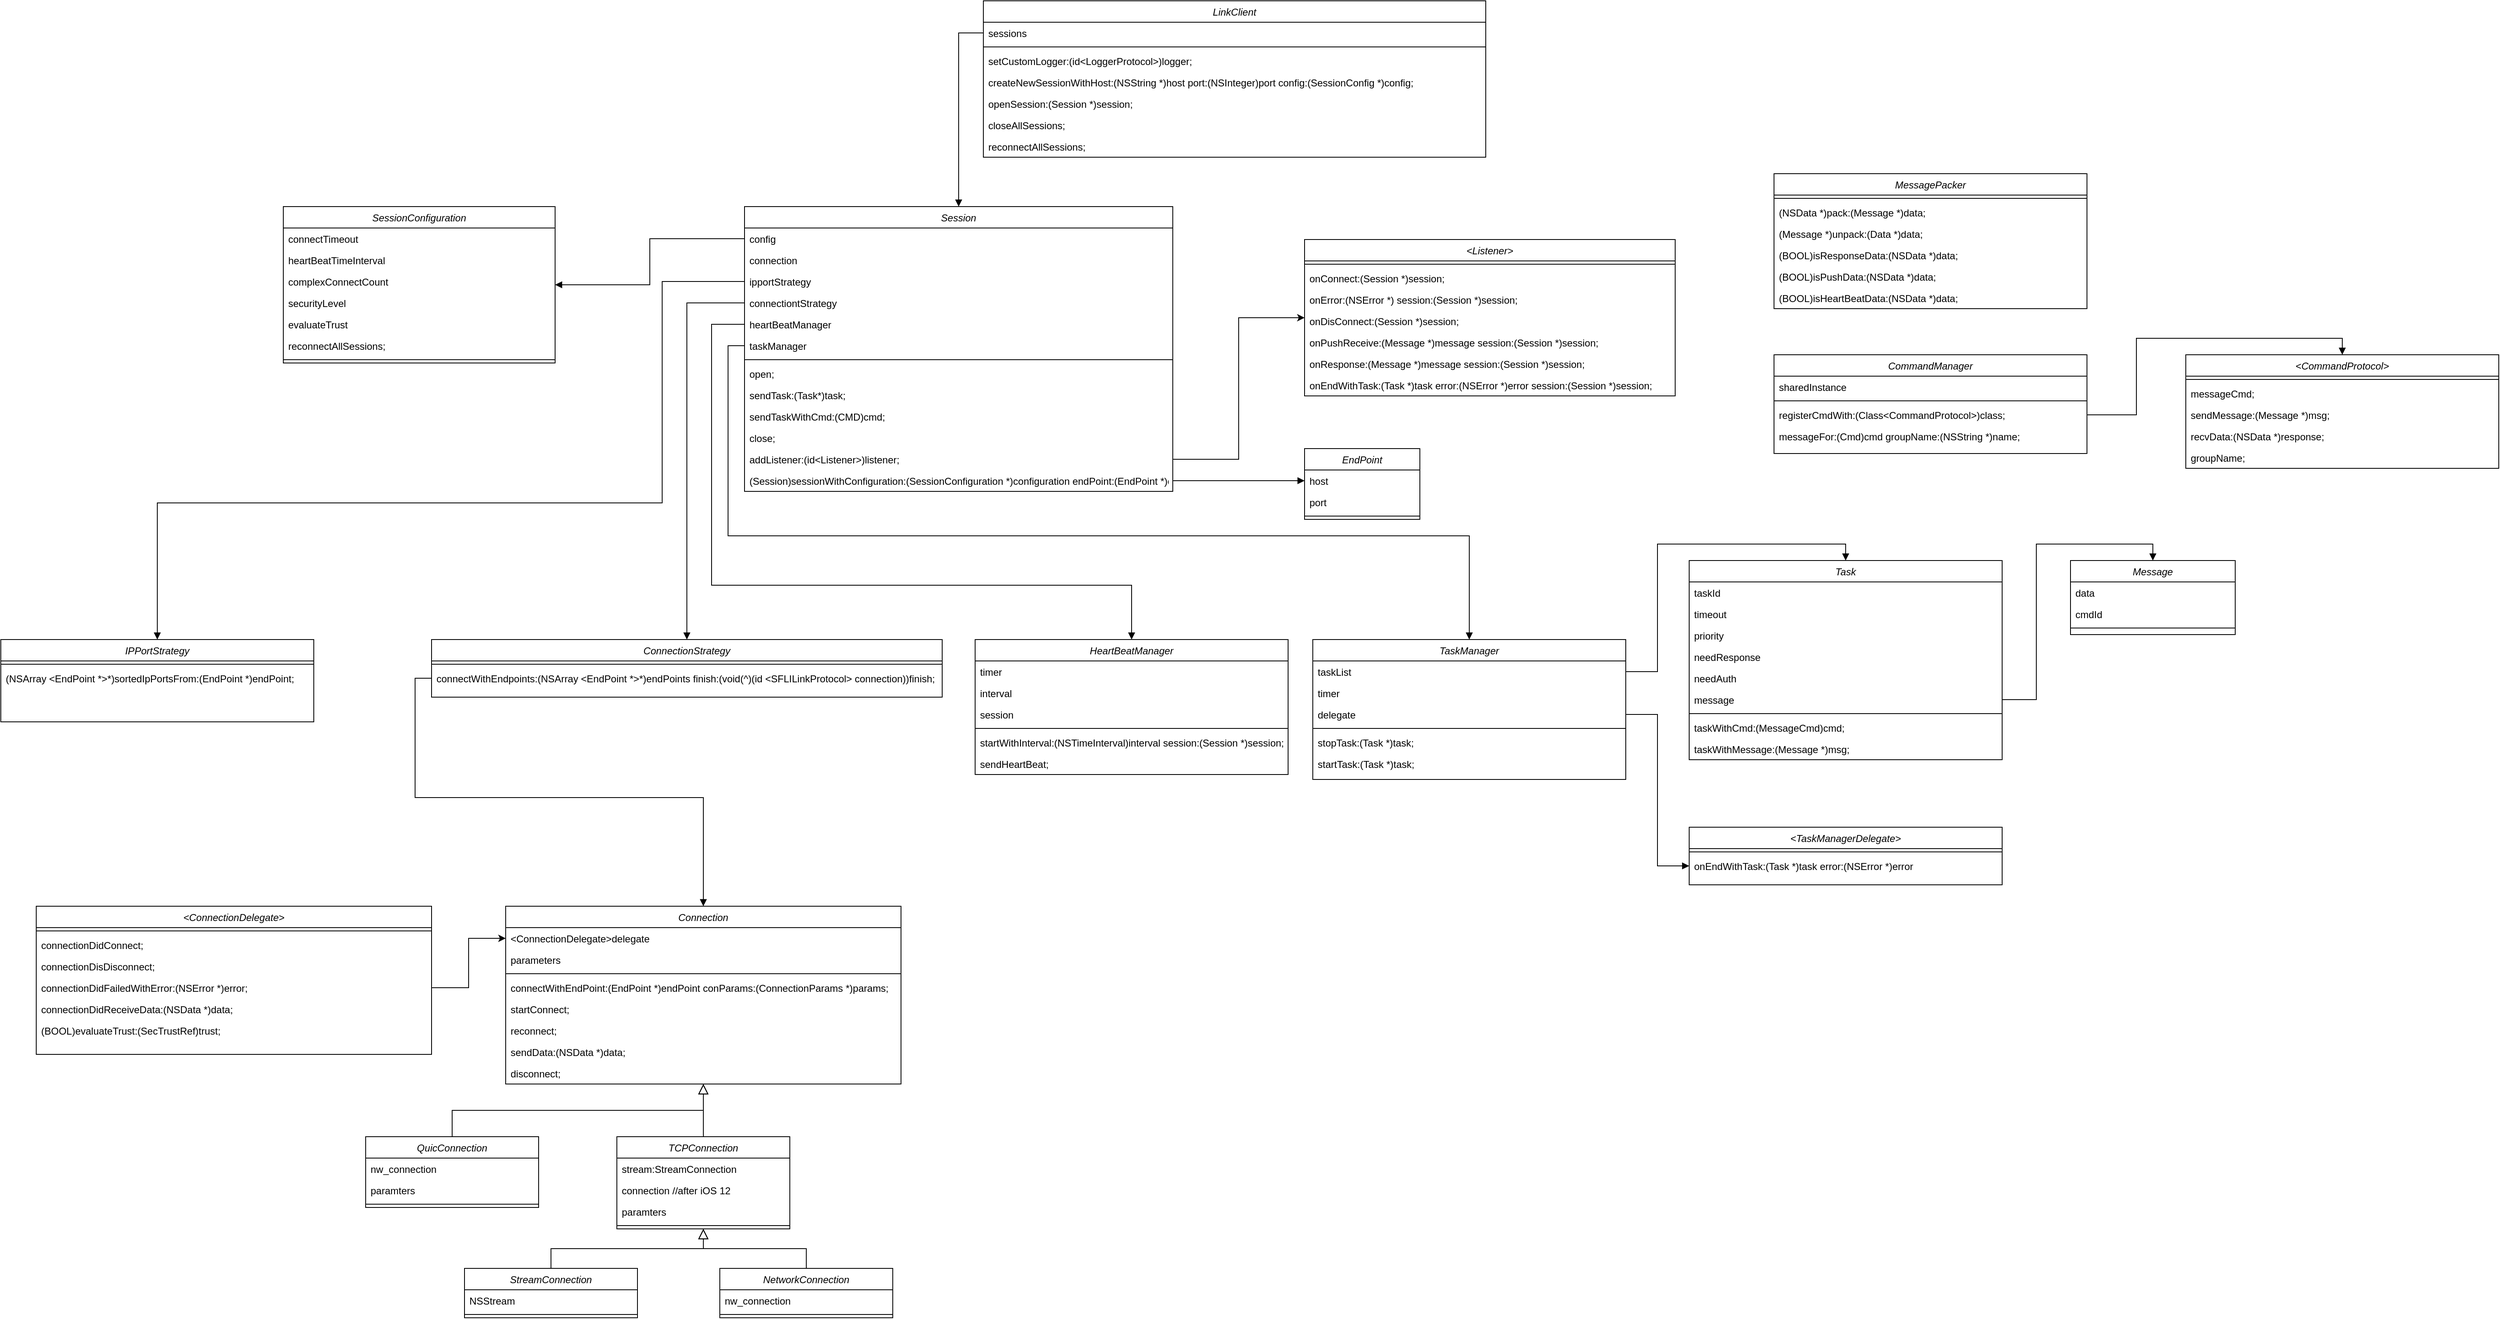 <mxfile version="17.4.6" type="github">
  <diagram id="C5RBs43oDa-KdzZeNtuy" name="Page-1">
    <mxGraphModel dx="2573" dy="936" grid="1" gridSize="10" guides="1" tooltips="1" connect="1" arrows="1" fold="1" page="1" pageScale="1" pageWidth="827" pageHeight="1169" math="0" shadow="0">
      <root>
        <mxCell id="WIyWlLk6GJQsqaUBKTNV-0" />
        <mxCell id="WIyWlLk6GJQsqaUBKTNV-1" parent="WIyWlLk6GJQsqaUBKTNV-0" />
        <mxCell id="zkfFHV4jXpPFQw0GAbJ--0" value="LinkClient" style="swimlane;fontStyle=2;align=center;verticalAlign=top;childLayout=stackLayout;horizontal=1;startSize=26;horizontalStack=0;resizeParent=1;resizeLast=0;collapsible=1;marginBottom=0;rounded=0;shadow=0;strokeWidth=1;" parent="WIyWlLk6GJQsqaUBKTNV-1" vertex="1">
          <mxGeometry x="400" y="80" width="610" height="190" as="geometry">
            <mxRectangle x="230" y="140" width="160" height="26" as="alternateBounds" />
          </mxGeometry>
        </mxCell>
        <mxCell id="zkfFHV4jXpPFQw0GAbJ--1" value="sessions" style="text;align=left;verticalAlign=top;spacingLeft=4;spacingRight=4;overflow=hidden;rotatable=0;points=[[0,0.5],[1,0.5]];portConstraint=eastwest;" parent="zkfFHV4jXpPFQw0GAbJ--0" vertex="1">
          <mxGeometry y="26" width="610" height="26" as="geometry" />
        </mxCell>
        <mxCell id="zkfFHV4jXpPFQw0GAbJ--4" value="" style="line;html=1;strokeWidth=1;align=left;verticalAlign=middle;spacingTop=-1;spacingLeft=3;spacingRight=3;rotatable=0;labelPosition=right;points=[];portConstraint=eastwest;" parent="zkfFHV4jXpPFQw0GAbJ--0" vertex="1">
          <mxGeometry y="52" width="610" height="8" as="geometry" />
        </mxCell>
        <mxCell id="zkfFHV4jXpPFQw0GAbJ--2" value="setCustomLogger:(id&lt;LoggerProtocol&gt;)logger;" style="text;align=left;verticalAlign=top;spacingLeft=4;spacingRight=4;overflow=hidden;rotatable=0;points=[[0,0.5],[1,0.5]];portConstraint=eastwest;rounded=0;shadow=0;html=0;" parent="zkfFHV4jXpPFQw0GAbJ--0" vertex="1">
          <mxGeometry y="60" width="610" height="26" as="geometry" />
        </mxCell>
        <mxCell id="zkfFHV4jXpPFQw0GAbJ--3" value="createNewSessionWithHost:(NSString *)host port:(NSInteger)port config:(SessionConfig *)config;" style="text;align=left;verticalAlign=top;spacingLeft=4;spacingRight=4;overflow=hidden;rotatable=0;points=[[0,0.5],[1,0.5]];portConstraint=eastwest;rounded=0;shadow=0;html=0;" parent="zkfFHV4jXpPFQw0GAbJ--0" vertex="1">
          <mxGeometry y="86" width="610" height="26" as="geometry" />
        </mxCell>
        <mxCell id="zkfFHV4jXpPFQw0GAbJ--5" value="openSession:(Session *)session;" style="text;align=left;verticalAlign=top;spacingLeft=4;spacingRight=4;overflow=hidden;rotatable=0;points=[[0,0.5],[1,0.5]];portConstraint=eastwest;" parent="zkfFHV4jXpPFQw0GAbJ--0" vertex="1">
          <mxGeometry y="112" width="610" height="26" as="geometry" />
        </mxCell>
        <mxCell id="T8p9k_Qt9hQ4uy_2N834-2" value="closeAllSessions;" style="text;align=left;verticalAlign=top;spacingLeft=4;spacingRight=4;overflow=hidden;rotatable=0;points=[[0,0.5],[1,0.5]];portConstraint=eastwest;" parent="zkfFHV4jXpPFQw0GAbJ--0" vertex="1">
          <mxGeometry y="138" width="610" height="26" as="geometry" />
        </mxCell>
        <mxCell id="T8p9k_Qt9hQ4uy_2N834-3" value="reconnectAllSessions;" style="text;align=left;verticalAlign=top;spacingLeft=4;spacingRight=4;overflow=hidden;rotatable=0;points=[[0,0.5],[1,0.5]];portConstraint=eastwest;" parent="zkfFHV4jXpPFQw0GAbJ--0" vertex="1">
          <mxGeometry y="164" width="610" height="26" as="geometry" />
        </mxCell>
        <mxCell id="T8p9k_Qt9hQ4uy_2N834-4" value="Session" style="swimlane;fontStyle=2;align=center;verticalAlign=top;childLayout=stackLayout;horizontal=1;startSize=26;horizontalStack=0;resizeParent=1;resizeLast=0;collapsible=1;marginBottom=0;rounded=0;shadow=0;strokeWidth=1;" parent="WIyWlLk6GJQsqaUBKTNV-1" vertex="1">
          <mxGeometry x="110" y="330" width="520" height="346" as="geometry">
            <mxRectangle x="230" y="140" width="160" height="26" as="alternateBounds" />
          </mxGeometry>
        </mxCell>
        <mxCell id="T8p9k_Qt9hQ4uy_2N834-12" value="config" style="text;align=left;verticalAlign=top;spacingLeft=4;spacingRight=4;overflow=hidden;rotatable=0;points=[[0,0.5],[1,0.5]];portConstraint=eastwest;" parent="T8p9k_Qt9hQ4uy_2N834-4" vertex="1">
          <mxGeometry y="26" width="520" height="26" as="geometry" />
        </mxCell>
        <mxCell id="T8p9k_Qt9hQ4uy_2N834-13" value="connection" style="text;align=left;verticalAlign=top;spacingLeft=4;spacingRight=4;overflow=hidden;rotatable=0;points=[[0,0.5],[1,0.5]];portConstraint=eastwest;" parent="T8p9k_Qt9hQ4uy_2N834-4" vertex="1">
          <mxGeometry y="52" width="520" height="26" as="geometry" />
        </mxCell>
        <mxCell id="T8p9k_Qt9hQ4uy_2N834-14" value="ipportStrategy" style="text;align=left;verticalAlign=top;spacingLeft=4;spacingRight=4;overflow=hidden;rotatable=0;points=[[0,0.5],[1,0.5]];portConstraint=eastwest;" parent="T8p9k_Qt9hQ4uy_2N834-4" vertex="1">
          <mxGeometry y="78" width="520" height="26" as="geometry" />
        </mxCell>
        <mxCell id="hnfzN5Wv6gXfao0GcC86-0" value="connectiontStrategy" style="text;align=left;verticalAlign=top;spacingLeft=4;spacingRight=4;overflow=hidden;rotatable=0;points=[[0,0.5],[1,0.5]];portConstraint=eastwest;" vertex="1" parent="T8p9k_Qt9hQ4uy_2N834-4">
          <mxGeometry y="104" width="520" height="26" as="geometry" />
        </mxCell>
        <mxCell id="hnfzN5Wv6gXfao0GcC86-80" value="heartBeatManager" style="text;align=left;verticalAlign=top;spacingLeft=4;spacingRight=4;overflow=hidden;rotatable=0;points=[[0,0.5],[1,0.5]];portConstraint=eastwest;rounded=0;shadow=0;html=0;" vertex="1" parent="T8p9k_Qt9hQ4uy_2N834-4">
          <mxGeometry y="130" width="520" height="26" as="geometry" />
        </mxCell>
        <mxCell id="hnfzN5Wv6gXfao0GcC86-146" value="taskManager" style="text;align=left;verticalAlign=top;spacingLeft=4;spacingRight=4;overflow=hidden;rotatable=0;points=[[0,0.5],[1,0.5]];portConstraint=eastwest;" vertex="1" parent="T8p9k_Qt9hQ4uy_2N834-4">
          <mxGeometry y="156" width="520" height="26" as="geometry" />
        </mxCell>
        <mxCell id="T8p9k_Qt9hQ4uy_2N834-6" value="" style="line;html=1;strokeWidth=1;align=left;verticalAlign=middle;spacingTop=-1;spacingLeft=3;spacingRight=3;rotatable=0;labelPosition=right;points=[];portConstraint=eastwest;" parent="T8p9k_Qt9hQ4uy_2N834-4" vertex="1">
          <mxGeometry y="182" width="520" height="8" as="geometry" />
        </mxCell>
        <mxCell id="T8p9k_Qt9hQ4uy_2N834-7" value="open;" style="text;align=left;verticalAlign=top;spacingLeft=4;spacingRight=4;overflow=hidden;rotatable=0;points=[[0,0.5],[1,0.5]];portConstraint=eastwest;rounded=0;shadow=0;html=0;" parent="T8p9k_Qt9hQ4uy_2N834-4" vertex="1">
          <mxGeometry y="190" width="520" height="26" as="geometry" />
        </mxCell>
        <mxCell id="T8p9k_Qt9hQ4uy_2N834-8" value="sendTask:(Task*)task;" style="text;align=left;verticalAlign=top;spacingLeft=4;spacingRight=4;overflow=hidden;rotatable=0;points=[[0,0.5],[1,0.5]];portConstraint=eastwest;rounded=0;shadow=0;html=0;" parent="T8p9k_Qt9hQ4uy_2N834-4" vertex="1">
          <mxGeometry y="216" width="520" height="26" as="geometry" />
        </mxCell>
        <mxCell id="T8p9k_Qt9hQ4uy_2N834-9" value="sendTaskWithCmd:(CMD)cmd;" style="text;align=left;verticalAlign=top;spacingLeft=4;spacingRight=4;overflow=hidden;rotatable=0;points=[[0,0.5],[1,0.5]];portConstraint=eastwest;" parent="T8p9k_Qt9hQ4uy_2N834-4" vertex="1">
          <mxGeometry y="242" width="520" height="26" as="geometry" />
        </mxCell>
        <mxCell id="T8p9k_Qt9hQ4uy_2N834-10" value="close;" style="text;align=left;verticalAlign=top;spacingLeft=4;spacingRight=4;overflow=hidden;rotatable=0;points=[[0,0.5],[1,0.5]];portConstraint=eastwest;" parent="T8p9k_Qt9hQ4uy_2N834-4" vertex="1">
          <mxGeometry y="268" width="520" height="26" as="geometry" />
        </mxCell>
        <mxCell id="T8p9k_Qt9hQ4uy_2N834-11" value="addListener:(id&lt;Listener&gt;)listener;" style="text;align=left;verticalAlign=top;spacingLeft=4;spacingRight=4;overflow=hidden;rotatable=0;points=[[0,0.5],[1,0.5]];portConstraint=eastwest;" parent="T8p9k_Qt9hQ4uy_2N834-4" vertex="1">
          <mxGeometry y="294" width="520" height="26" as="geometry" />
        </mxCell>
        <mxCell id="hnfzN5Wv6gXfao0GcC86-2" value="(Session)sessionWithConfiguration:(SessionConfiguration *)configuration endPoint:(EndPoint *)endpoint;" style="text;align=left;verticalAlign=top;spacingLeft=4;spacingRight=4;overflow=hidden;rotatable=0;points=[[0,0.5],[1,0.5]];portConstraint=eastwest;" vertex="1" parent="T8p9k_Qt9hQ4uy_2N834-4">
          <mxGeometry y="320" width="520" height="26" as="geometry" />
        </mxCell>
        <mxCell id="hnfzN5Wv6gXfao0GcC86-5" value="SessionConfiguration" style="swimlane;fontStyle=2;align=center;verticalAlign=top;childLayout=stackLayout;horizontal=1;startSize=26;horizontalStack=0;resizeParent=1;resizeLast=0;collapsible=1;marginBottom=0;rounded=0;shadow=0;strokeWidth=1;" vertex="1" parent="WIyWlLk6GJQsqaUBKTNV-1">
          <mxGeometry x="-450" y="330" width="330" height="190" as="geometry">
            <mxRectangle x="230" y="140" width="160" height="26" as="alternateBounds" />
          </mxGeometry>
        </mxCell>
        <mxCell id="hnfzN5Wv6gXfao0GcC86-6" value="connectTimeout" style="text;align=left;verticalAlign=top;spacingLeft=4;spacingRight=4;overflow=hidden;rotatable=0;points=[[0,0.5],[1,0.5]];portConstraint=eastwest;" vertex="1" parent="hnfzN5Wv6gXfao0GcC86-5">
          <mxGeometry y="26" width="330" height="26" as="geometry" />
        </mxCell>
        <mxCell id="hnfzN5Wv6gXfao0GcC86-8" value="heartBeatTimeInterval" style="text;align=left;verticalAlign=top;spacingLeft=4;spacingRight=4;overflow=hidden;rotatable=0;points=[[0,0.5],[1,0.5]];portConstraint=eastwest;rounded=0;shadow=0;html=0;" vertex="1" parent="hnfzN5Wv6gXfao0GcC86-5">
          <mxGeometry y="52" width="330" height="26" as="geometry" />
        </mxCell>
        <mxCell id="hnfzN5Wv6gXfao0GcC86-9" value="complexConnectCount" style="text;align=left;verticalAlign=top;spacingLeft=4;spacingRight=4;overflow=hidden;rotatable=0;points=[[0,0.5],[1,0.5]];portConstraint=eastwest;rounded=0;shadow=0;html=0;" vertex="1" parent="hnfzN5Wv6gXfao0GcC86-5">
          <mxGeometry y="78" width="330" height="26" as="geometry" />
        </mxCell>
        <mxCell id="hnfzN5Wv6gXfao0GcC86-10" value="securityLevel" style="text;align=left;verticalAlign=top;spacingLeft=4;spacingRight=4;overflow=hidden;rotatable=0;points=[[0,0.5],[1,0.5]];portConstraint=eastwest;" vertex="1" parent="hnfzN5Wv6gXfao0GcC86-5">
          <mxGeometry y="104" width="330" height="26" as="geometry" />
        </mxCell>
        <mxCell id="hnfzN5Wv6gXfao0GcC86-11" value="evaluateTrust" style="text;align=left;verticalAlign=top;spacingLeft=4;spacingRight=4;overflow=hidden;rotatable=0;points=[[0,0.5],[1,0.5]];portConstraint=eastwest;" vertex="1" parent="hnfzN5Wv6gXfao0GcC86-5">
          <mxGeometry y="130" width="330" height="26" as="geometry" />
        </mxCell>
        <mxCell id="hnfzN5Wv6gXfao0GcC86-12" value="reconnectAllSessions;" style="text;align=left;verticalAlign=top;spacingLeft=4;spacingRight=4;overflow=hidden;rotatable=0;points=[[0,0.5],[1,0.5]];portConstraint=eastwest;" vertex="1" parent="hnfzN5Wv6gXfao0GcC86-5">
          <mxGeometry y="156" width="330" height="26" as="geometry" />
        </mxCell>
        <mxCell id="hnfzN5Wv6gXfao0GcC86-7" value="" style="line;html=1;strokeWidth=1;align=left;verticalAlign=middle;spacingTop=-1;spacingLeft=3;spacingRight=3;rotatable=0;labelPosition=right;points=[];portConstraint=eastwest;" vertex="1" parent="hnfzN5Wv6gXfao0GcC86-5">
          <mxGeometry y="182" width="330" height="8" as="geometry" />
        </mxCell>
        <mxCell id="hnfzN5Wv6gXfao0GcC86-16" value="&lt;Listener&gt;" style="swimlane;fontStyle=2;align=center;verticalAlign=top;childLayout=stackLayout;horizontal=1;startSize=26;horizontalStack=0;resizeParent=1;resizeLast=0;collapsible=1;marginBottom=0;rounded=0;shadow=0;strokeWidth=1;" vertex="1" parent="WIyWlLk6GJQsqaUBKTNV-1">
          <mxGeometry x="790" y="370" width="450" height="190" as="geometry">
            <mxRectangle x="230" y="140" width="160" height="26" as="alternateBounds" />
          </mxGeometry>
        </mxCell>
        <mxCell id="hnfzN5Wv6gXfao0GcC86-23" value="" style="line;html=1;strokeWidth=1;align=left;verticalAlign=middle;spacingTop=-1;spacingLeft=3;spacingRight=3;rotatable=0;labelPosition=right;points=[];portConstraint=eastwest;" vertex="1" parent="hnfzN5Wv6gXfao0GcC86-16">
          <mxGeometry y="26" width="450" height="8" as="geometry" />
        </mxCell>
        <mxCell id="hnfzN5Wv6gXfao0GcC86-17" value="onConnect:(Session *)session;" style="text;align=left;verticalAlign=top;spacingLeft=4;spacingRight=4;overflow=hidden;rotatable=0;points=[[0,0.5],[1,0.5]];portConstraint=eastwest;" vertex="1" parent="hnfzN5Wv6gXfao0GcC86-16">
          <mxGeometry y="34" width="450" height="26" as="geometry" />
        </mxCell>
        <mxCell id="hnfzN5Wv6gXfao0GcC86-18" value="onError:(NSError *) session:(Session *)session;" style="text;align=left;verticalAlign=top;spacingLeft=4;spacingRight=4;overflow=hidden;rotatable=0;points=[[0,0.5],[1,0.5]];portConstraint=eastwest;rounded=0;shadow=0;html=0;" vertex="1" parent="hnfzN5Wv6gXfao0GcC86-16">
          <mxGeometry y="60" width="450" height="26" as="geometry" />
        </mxCell>
        <mxCell id="hnfzN5Wv6gXfao0GcC86-19" value="onDisConnect:(Session *)session;" style="text;align=left;verticalAlign=top;spacingLeft=4;spacingRight=4;overflow=hidden;rotatable=0;points=[[0,0.5],[1,0.5]];portConstraint=eastwest;rounded=0;shadow=0;html=0;" vertex="1" parent="hnfzN5Wv6gXfao0GcC86-16">
          <mxGeometry y="86" width="450" height="26" as="geometry" />
        </mxCell>
        <mxCell id="hnfzN5Wv6gXfao0GcC86-20" value="onPushReceive:(Message *)message session:(Session *)session;" style="text;align=left;verticalAlign=top;spacingLeft=4;spacingRight=4;overflow=hidden;rotatable=0;points=[[0,0.5],[1,0.5]];portConstraint=eastwest;" vertex="1" parent="hnfzN5Wv6gXfao0GcC86-16">
          <mxGeometry y="112" width="450" height="26" as="geometry" />
        </mxCell>
        <mxCell id="hnfzN5Wv6gXfao0GcC86-21" value="onResponse:(Message *)message session:(Session *)session;&#xa;" style="text;align=left;verticalAlign=top;spacingLeft=4;spacingRight=4;overflow=hidden;rotatable=0;points=[[0,0.5],[1,0.5]];portConstraint=eastwest;" vertex="1" parent="hnfzN5Wv6gXfao0GcC86-16">
          <mxGeometry y="138" width="450" height="26" as="geometry" />
        </mxCell>
        <mxCell id="hnfzN5Wv6gXfao0GcC86-114" value="onEndWithTask:(Task *)task error:(NSError *)error session:(Session *)session;" style="text;align=left;verticalAlign=top;spacingLeft=4;spacingRight=4;overflow=hidden;rotatable=0;points=[[0,0.5],[1,0.5]];portConstraint=eastwest;" vertex="1" parent="hnfzN5Wv6gXfao0GcC86-16">
          <mxGeometry y="164" width="450" height="26" as="geometry" />
        </mxCell>
        <mxCell id="hnfzN5Wv6gXfao0GcC86-24" style="edgeStyle=orthogonalEdgeStyle;rounded=0;orthogonalLoop=1;jettySize=auto;html=1;exitX=1;exitY=0.5;exitDx=0;exitDy=0;entryX=0;entryY=0.5;entryDx=0;entryDy=0;" edge="1" parent="WIyWlLk6GJQsqaUBKTNV-1" source="T8p9k_Qt9hQ4uy_2N834-11" target="hnfzN5Wv6gXfao0GcC86-16">
          <mxGeometry relative="1" as="geometry" />
        </mxCell>
        <mxCell id="hnfzN5Wv6gXfao0GcC86-26" value="Connection" style="swimlane;fontStyle=2;align=center;verticalAlign=top;childLayout=stackLayout;horizontal=1;startSize=26;horizontalStack=0;resizeParent=1;resizeLast=0;collapsible=1;marginBottom=0;rounded=0;shadow=0;strokeWidth=1;" vertex="1" parent="WIyWlLk6GJQsqaUBKTNV-1">
          <mxGeometry x="-180" y="1180" width="480" height="216" as="geometry">
            <mxRectangle x="230" y="140" width="160" height="26" as="alternateBounds" />
          </mxGeometry>
        </mxCell>
        <mxCell id="hnfzN5Wv6gXfao0GcC86-35" value="&lt;ConnectionDelegate&gt;delegate" style="text;align=left;verticalAlign=top;spacingLeft=4;spacingRight=4;overflow=hidden;rotatable=0;points=[[0,0.5],[1,0.5]];portConstraint=eastwest;rounded=0;shadow=0;html=0;" vertex="1" parent="hnfzN5Wv6gXfao0GcC86-26">
          <mxGeometry y="26" width="480" height="26" as="geometry" />
        </mxCell>
        <mxCell id="hnfzN5Wv6gXfao0GcC86-71" value="parameters" style="text;align=left;verticalAlign=top;spacingLeft=4;spacingRight=4;overflow=hidden;rotatable=0;points=[[0,0.5],[1,0.5]];portConstraint=eastwest;rounded=0;shadow=0;html=0;" vertex="1" parent="hnfzN5Wv6gXfao0GcC86-26">
          <mxGeometry y="52" width="480" height="26" as="geometry" />
        </mxCell>
        <mxCell id="hnfzN5Wv6gXfao0GcC86-33" value="" style="line;html=1;strokeWidth=1;align=left;verticalAlign=middle;spacingTop=-1;spacingLeft=3;spacingRight=3;rotatable=0;labelPosition=right;points=[];portConstraint=eastwest;" vertex="1" parent="hnfzN5Wv6gXfao0GcC86-26">
          <mxGeometry y="78" width="480" height="8" as="geometry" />
        </mxCell>
        <mxCell id="hnfzN5Wv6gXfao0GcC86-27" value="connectWithEndPoint:(EndPoint *)endPoint conParams:(ConnectionParams *)params;" style="text;align=left;verticalAlign=top;spacingLeft=4;spacingRight=4;overflow=hidden;rotatable=0;points=[[0,0.5],[1,0.5]];portConstraint=eastwest;" vertex="1" parent="hnfzN5Wv6gXfao0GcC86-26">
          <mxGeometry y="86" width="480" height="26" as="geometry" />
        </mxCell>
        <mxCell id="hnfzN5Wv6gXfao0GcC86-28" value="startConnect;" style="text;align=left;verticalAlign=top;spacingLeft=4;spacingRight=4;overflow=hidden;rotatable=0;points=[[0,0.5],[1,0.5]];portConstraint=eastwest;rounded=0;shadow=0;html=0;" vertex="1" parent="hnfzN5Wv6gXfao0GcC86-26">
          <mxGeometry y="112" width="480" height="26" as="geometry" />
        </mxCell>
        <mxCell id="hnfzN5Wv6gXfao0GcC86-30" value="reconnect;" style="text;align=left;verticalAlign=top;spacingLeft=4;spacingRight=4;overflow=hidden;rotatable=0;points=[[0,0.5],[1,0.5]];portConstraint=eastwest;" vertex="1" parent="hnfzN5Wv6gXfao0GcC86-26">
          <mxGeometry y="138" width="480" height="26" as="geometry" />
        </mxCell>
        <mxCell id="hnfzN5Wv6gXfao0GcC86-31" value="sendData:(NSData *)data;" style="text;align=left;verticalAlign=top;spacingLeft=4;spacingRight=4;overflow=hidden;rotatable=0;points=[[0,0.5],[1,0.5]];portConstraint=eastwest;" vertex="1" parent="hnfzN5Wv6gXfao0GcC86-26">
          <mxGeometry y="164" width="480" height="26" as="geometry" />
        </mxCell>
        <mxCell id="hnfzN5Wv6gXfao0GcC86-29" value="disconnect;" style="text;align=left;verticalAlign=top;spacingLeft=4;spacingRight=4;overflow=hidden;rotatable=0;points=[[0,0.5],[1,0.5]];portConstraint=eastwest;rounded=0;shadow=0;html=0;" vertex="1" parent="hnfzN5Wv6gXfao0GcC86-26">
          <mxGeometry y="190" width="480" height="26" as="geometry" />
        </mxCell>
        <mxCell id="hnfzN5Wv6gXfao0GcC86-36" value="&lt;ConnectionDelegate&gt;" style="swimlane;fontStyle=2;align=center;verticalAlign=top;childLayout=stackLayout;horizontal=1;startSize=26;horizontalStack=0;resizeParent=1;resizeLast=0;collapsible=1;marginBottom=0;rounded=0;shadow=0;strokeWidth=1;" vertex="1" parent="WIyWlLk6GJQsqaUBKTNV-1">
          <mxGeometry x="-750" y="1180" width="480" height="180" as="geometry">
            <mxRectangle x="230" y="140" width="160" height="26" as="alternateBounds" />
          </mxGeometry>
        </mxCell>
        <mxCell id="hnfzN5Wv6gXfao0GcC86-38" value="" style="line;html=1;strokeWidth=1;align=left;verticalAlign=middle;spacingTop=-1;spacingLeft=3;spacingRight=3;rotatable=0;labelPosition=right;points=[];portConstraint=eastwest;" vertex="1" parent="hnfzN5Wv6gXfao0GcC86-36">
          <mxGeometry y="26" width="480" height="8" as="geometry" />
        </mxCell>
        <mxCell id="hnfzN5Wv6gXfao0GcC86-39" value="connectionDidConnect;" style="text;align=left;verticalAlign=top;spacingLeft=4;spacingRight=4;overflow=hidden;rotatable=0;points=[[0,0.5],[1,0.5]];portConstraint=eastwest;" vertex="1" parent="hnfzN5Wv6gXfao0GcC86-36">
          <mxGeometry y="34" width="480" height="26" as="geometry" />
        </mxCell>
        <mxCell id="hnfzN5Wv6gXfao0GcC86-40" value="connectionDisDisconnect;" style="text;align=left;verticalAlign=top;spacingLeft=4;spacingRight=4;overflow=hidden;rotatable=0;points=[[0,0.5],[1,0.5]];portConstraint=eastwest;rounded=0;shadow=0;html=0;" vertex="1" parent="hnfzN5Wv6gXfao0GcC86-36">
          <mxGeometry y="60" width="480" height="26" as="geometry" />
        </mxCell>
        <mxCell id="hnfzN5Wv6gXfao0GcC86-41" value="connectionDidFailedWithError:(NSError *)error;" style="text;align=left;verticalAlign=top;spacingLeft=4;spacingRight=4;overflow=hidden;rotatable=0;points=[[0,0.5],[1,0.5]];portConstraint=eastwest;" vertex="1" parent="hnfzN5Wv6gXfao0GcC86-36">
          <mxGeometry y="86" width="480" height="26" as="geometry" />
        </mxCell>
        <mxCell id="hnfzN5Wv6gXfao0GcC86-42" value="connectionDidReceiveData:(NSData *)data;" style="text;align=left;verticalAlign=top;spacingLeft=4;spacingRight=4;overflow=hidden;rotatable=0;points=[[0,0.5],[1,0.5]];portConstraint=eastwest;" vertex="1" parent="hnfzN5Wv6gXfao0GcC86-36">
          <mxGeometry y="112" width="480" height="26" as="geometry" />
        </mxCell>
        <mxCell id="hnfzN5Wv6gXfao0GcC86-43" value="(BOOL)evaluateTrust:(SecTrustRef)trust;" style="text;align=left;verticalAlign=top;spacingLeft=4;spacingRight=4;overflow=hidden;rotatable=0;points=[[0,0.5],[1,0.5]];portConstraint=eastwest;rounded=0;shadow=0;html=0;" vertex="1" parent="hnfzN5Wv6gXfao0GcC86-36">
          <mxGeometry y="138" width="480" height="26" as="geometry" />
        </mxCell>
        <mxCell id="hnfzN5Wv6gXfao0GcC86-44" style="edgeStyle=orthogonalEdgeStyle;rounded=0;orthogonalLoop=1;jettySize=auto;html=1;exitX=1;exitY=0.5;exitDx=0;exitDy=0;entryX=0;entryY=0.5;entryDx=0;entryDy=0;" edge="1" parent="WIyWlLk6GJQsqaUBKTNV-1" source="hnfzN5Wv6gXfao0GcC86-41" target="hnfzN5Wv6gXfao0GcC86-35">
          <mxGeometry relative="1" as="geometry" />
        </mxCell>
        <mxCell id="hnfzN5Wv6gXfao0GcC86-60" style="edgeStyle=orthogonalEdgeStyle;rounded=0;orthogonalLoop=1;jettySize=auto;html=1;exitX=0.5;exitY=0;exitDx=0;exitDy=0;endArrow=block;endFill=0;endSize=10;" edge="1" parent="WIyWlLk6GJQsqaUBKTNV-1" source="hnfzN5Wv6gXfao0GcC86-45" target="hnfzN5Wv6gXfao0GcC86-26">
          <mxGeometry relative="1" as="geometry" />
        </mxCell>
        <mxCell id="hnfzN5Wv6gXfao0GcC86-45" value="TCPConnection" style="swimlane;fontStyle=2;align=center;verticalAlign=top;childLayout=stackLayout;horizontal=1;startSize=26;horizontalStack=0;resizeParent=1;resizeLast=0;collapsible=1;marginBottom=0;rounded=0;shadow=0;strokeWidth=1;" vertex="1" parent="WIyWlLk6GJQsqaUBKTNV-1">
          <mxGeometry x="-45" y="1460" width="210" height="112" as="geometry">
            <mxRectangle x="230" y="140" width="160" height="26" as="alternateBounds" />
          </mxGeometry>
        </mxCell>
        <mxCell id="hnfzN5Wv6gXfao0GcC86-47" value="stream:StreamConnection" style="text;align=left;verticalAlign=top;spacingLeft=4;spacingRight=4;overflow=hidden;rotatable=0;points=[[0,0.5],[1,0.5]];portConstraint=eastwest;" vertex="1" parent="hnfzN5Wv6gXfao0GcC86-45">
          <mxGeometry y="26" width="210" height="26" as="geometry" />
        </mxCell>
        <mxCell id="hnfzN5Wv6gXfao0GcC86-48" value="connection //after iOS 12" style="text;align=left;verticalAlign=top;spacingLeft=4;spacingRight=4;overflow=hidden;rotatable=0;points=[[0,0.5],[1,0.5]];portConstraint=eastwest;rounded=0;shadow=0;html=0;" vertex="1" parent="hnfzN5Wv6gXfao0GcC86-45">
          <mxGeometry y="52" width="210" height="26" as="geometry" />
        </mxCell>
        <mxCell id="hnfzN5Wv6gXfao0GcC86-51" value="paramters" style="text;align=left;verticalAlign=top;spacingLeft=4;spacingRight=4;overflow=hidden;rotatable=0;points=[[0,0.5],[1,0.5]];portConstraint=eastwest;rounded=0;shadow=0;html=0;" vertex="1" parent="hnfzN5Wv6gXfao0GcC86-45">
          <mxGeometry y="78" width="210" height="26" as="geometry" />
        </mxCell>
        <mxCell id="hnfzN5Wv6gXfao0GcC86-46" value="" style="line;html=1;strokeWidth=1;align=left;verticalAlign=middle;spacingTop=-1;spacingLeft=3;spacingRight=3;rotatable=0;labelPosition=right;points=[];portConstraint=eastwest;" vertex="1" parent="hnfzN5Wv6gXfao0GcC86-45">
          <mxGeometry y="104" width="210" height="8" as="geometry" />
        </mxCell>
        <mxCell id="hnfzN5Wv6gXfao0GcC86-59" style="edgeStyle=orthogonalEdgeStyle;rounded=0;orthogonalLoop=1;jettySize=auto;html=1;exitX=0.5;exitY=0;exitDx=0;exitDy=0;endArrow=block;endFill=0;endSize=10;" edge="1" parent="WIyWlLk6GJQsqaUBKTNV-1" source="hnfzN5Wv6gXfao0GcC86-53" target="hnfzN5Wv6gXfao0GcC86-26">
          <mxGeometry relative="1" as="geometry" />
        </mxCell>
        <mxCell id="hnfzN5Wv6gXfao0GcC86-53" value="QuicConnection" style="swimlane;fontStyle=2;align=center;verticalAlign=top;childLayout=stackLayout;horizontal=1;startSize=26;horizontalStack=0;resizeParent=1;resizeLast=0;collapsible=1;marginBottom=0;rounded=0;shadow=0;strokeWidth=1;" vertex="1" parent="WIyWlLk6GJQsqaUBKTNV-1">
          <mxGeometry x="-350" y="1460" width="210" height="86" as="geometry">
            <mxRectangle x="230" y="140" width="160" height="26" as="alternateBounds" />
          </mxGeometry>
        </mxCell>
        <mxCell id="hnfzN5Wv6gXfao0GcC86-54" value="nw_connection" style="text;align=left;verticalAlign=top;spacingLeft=4;spacingRight=4;overflow=hidden;rotatable=0;points=[[0,0.5],[1,0.5]];portConstraint=eastwest;" vertex="1" parent="hnfzN5Wv6gXfao0GcC86-53">
          <mxGeometry y="26" width="210" height="26" as="geometry" />
        </mxCell>
        <mxCell id="hnfzN5Wv6gXfao0GcC86-56" value="paramters" style="text;align=left;verticalAlign=top;spacingLeft=4;spacingRight=4;overflow=hidden;rotatable=0;points=[[0,0.5],[1,0.5]];portConstraint=eastwest;rounded=0;shadow=0;html=0;" vertex="1" parent="hnfzN5Wv6gXfao0GcC86-53">
          <mxGeometry y="52" width="210" height="26" as="geometry" />
        </mxCell>
        <mxCell id="hnfzN5Wv6gXfao0GcC86-57" value="" style="line;html=1;strokeWidth=1;align=left;verticalAlign=middle;spacingTop=-1;spacingLeft=3;spacingRight=3;rotatable=0;labelPosition=right;points=[];portConstraint=eastwest;" vertex="1" parent="hnfzN5Wv6gXfao0GcC86-53">
          <mxGeometry y="78" width="210" height="8" as="geometry" />
        </mxCell>
        <mxCell id="hnfzN5Wv6gXfao0GcC86-69" style="edgeStyle=orthogonalEdgeStyle;rounded=0;orthogonalLoop=1;jettySize=auto;html=1;exitX=0.5;exitY=0;exitDx=0;exitDy=0;endArrow=block;endFill=0;endSize=10;" edge="1" parent="WIyWlLk6GJQsqaUBKTNV-1" source="hnfzN5Wv6gXfao0GcC86-61" target="hnfzN5Wv6gXfao0GcC86-45">
          <mxGeometry relative="1" as="geometry" />
        </mxCell>
        <mxCell id="hnfzN5Wv6gXfao0GcC86-61" value="StreamConnection" style="swimlane;fontStyle=2;align=center;verticalAlign=top;childLayout=stackLayout;horizontal=1;startSize=26;horizontalStack=0;resizeParent=1;resizeLast=0;collapsible=1;marginBottom=0;rounded=0;shadow=0;strokeWidth=1;" vertex="1" parent="WIyWlLk6GJQsqaUBKTNV-1">
          <mxGeometry x="-230" y="1620" width="210" height="60" as="geometry">
            <mxRectangle x="230" y="140" width="160" height="26" as="alternateBounds" />
          </mxGeometry>
        </mxCell>
        <mxCell id="hnfzN5Wv6gXfao0GcC86-62" value="NSStream" style="text;align=left;verticalAlign=top;spacingLeft=4;spacingRight=4;overflow=hidden;rotatable=0;points=[[0,0.5],[1,0.5]];portConstraint=eastwest;" vertex="1" parent="hnfzN5Wv6gXfao0GcC86-61">
          <mxGeometry y="26" width="210" height="26" as="geometry" />
        </mxCell>
        <mxCell id="hnfzN5Wv6gXfao0GcC86-64" value="" style="line;html=1;strokeWidth=1;align=left;verticalAlign=middle;spacingTop=-1;spacingLeft=3;spacingRight=3;rotatable=0;labelPosition=right;points=[];portConstraint=eastwest;" vertex="1" parent="hnfzN5Wv6gXfao0GcC86-61">
          <mxGeometry y="52" width="210" height="8" as="geometry" />
        </mxCell>
        <mxCell id="hnfzN5Wv6gXfao0GcC86-70" style="edgeStyle=orthogonalEdgeStyle;rounded=0;orthogonalLoop=1;jettySize=auto;html=1;exitX=0.5;exitY=0;exitDx=0;exitDy=0;endArrow=block;endFill=0;endSize=10;" edge="1" parent="WIyWlLk6GJQsqaUBKTNV-1" source="hnfzN5Wv6gXfao0GcC86-65" target="hnfzN5Wv6gXfao0GcC86-45">
          <mxGeometry relative="1" as="geometry" />
        </mxCell>
        <mxCell id="hnfzN5Wv6gXfao0GcC86-65" value="NetworkConnection" style="swimlane;fontStyle=2;align=center;verticalAlign=top;childLayout=stackLayout;horizontal=1;startSize=26;horizontalStack=0;resizeParent=1;resizeLast=0;collapsible=1;marginBottom=0;rounded=0;shadow=0;strokeWidth=1;" vertex="1" parent="WIyWlLk6GJQsqaUBKTNV-1">
          <mxGeometry x="80" y="1620" width="210" height="60" as="geometry">
            <mxRectangle x="230" y="140" width="160" height="26" as="alternateBounds" />
          </mxGeometry>
        </mxCell>
        <mxCell id="hnfzN5Wv6gXfao0GcC86-66" value="nw_connection" style="text;align=left;verticalAlign=top;spacingLeft=4;spacingRight=4;overflow=hidden;rotatable=0;points=[[0,0.5],[1,0.5]];portConstraint=eastwest;" vertex="1" parent="hnfzN5Wv6gXfao0GcC86-65">
          <mxGeometry y="26" width="210" height="26" as="geometry" />
        </mxCell>
        <mxCell id="hnfzN5Wv6gXfao0GcC86-68" value="" style="line;html=1;strokeWidth=1;align=left;verticalAlign=middle;spacingTop=-1;spacingLeft=3;spacingRight=3;rotatable=0;labelPosition=right;points=[];portConstraint=eastwest;" vertex="1" parent="hnfzN5Wv6gXfao0GcC86-65">
          <mxGeometry y="52" width="210" height="8" as="geometry" />
        </mxCell>
        <mxCell id="hnfzN5Wv6gXfao0GcC86-72" value="EndPoint" style="swimlane;fontStyle=2;align=center;verticalAlign=top;childLayout=stackLayout;horizontal=1;startSize=26;horizontalStack=0;resizeParent=1;resizeLast=0;collapsible=1;marginBottom=0;rounded=0;shadow=0;strokeWidth=1;" vertex="1" parent="WIyWlLk6GJQsqaUBKTNV-1">
          <mxGeometry x="790" y="624" width="140" height="86" as="geometry">
            <mxRectangle x="230" y="140" width="160" height="26" as="alternateBounds" />
          </mxGeometry>
        </mxCell>
        <mxCell id="hnfzN5Wv6gXfao0GcC86-73" value="host" style="text;align=left;verticalAlign=top;spacingLeft=4;spacingRight=4;overflow=hidden;rotatable=0;points=[[0,0.5],[1,0.5]];portConstraint=eastwest;" vertex="1" parent="hnfzN5Wv6gXfao0GcC86-72">
          <mxGeometry y="26" width="140" height="26" as="geometry" />
        </mxCell>
        <mxCell id="hnfzN5Wv6gXfao0GcC86-74" value="port" style="text;align=left;verticalAlign=top;spacingLeft=4;spacingRight=4;overflow=hidden;rotatable=0;points=[[0,0.5],[1,0.5]];portConstraint=eastwest;rounded=0;shadow=0;html=0;" vertex="1" parent="hnfzN5Wv6gXfao0GcC86-72">
          <mxGeometry y="52" width="140" height="26" as="geometry" />
        </mxCell>
        <mxCell id="hnfzN5Wv6gXfao0GcC86-78" value="" style="line;html=1;strokeWidth=1;align=left;verticalAlign=middle;spacingTop=-1;spacingLeft=3;spacingRight=3;rotatable=0;labelPosition=right;points=[];portConstraint=eastwest;" vertex="1" parent="hnfzN5Wv6gXfao0GcC86-72">
          <mxGeometry y="78" width="140" height="8" as="geometry" />
        </mxCell>
        <mxCell id="hnfzN5Wv6gXfao0GcC86-79" style="edgeStyle=orthogonalEdgeStyle;rounded=0;orthogonalLoop=1;jettySize=auto;html=1;exitX=1;exitY=0.5;exitDx=0;exitDy=0;entryX=0;entryY=0.5;entryDx=0;entryDy=0;endArrow=block;endFill=1;endSize=6;" edge="1" parent="WIyWlLk6GJQsqaUBKTNV-1" source="hnfzN5Wv6gXfao0GcC86-2" target="hnfzN5Wv6gXfao0GcC86-73">
          <mxGeometry relative="1" as="geometry" />
        </mxCell>
        <mxCell id="hnfzN5Wv6gXfao0GcC86-81" value="HeartBeatManager" style="swimlane;fontStyle=2;align=center;verticalAlign=top;childLayout=stackLayout;horizontal=1;startSize=26;horizontalStack=0;resizeParent=1;resizeLast=0;collapsible=1;marginBottom=0;rounded=0;shadow=0;strokeWidth=1;" vertex="1" parent="WIyWlLk6GJQsqaUBKTNV-1">
          <mxGeometry x="390" y="856" width="380" height="164" as="geometry">
            <mxRectangle x="230" y="140" width="160" height="26" as="alternateBounds" />
          </mxGeometry>
        </mxCell>
        <mxCell id="hnfzN5Wv6gXfao0GcC86-82" value="timer" style="text;align=left;verticalAlign=top;spacingLeft=4;spacingRight=4;overflow=hidden;rotatable=0;points=[[0,0.5],[1,0.5]];portConstraint=eastwest;" vertex="1" parent="hnfzN5Wv6gXfao0GcC86-81">
          <mxGeometry y="26" width="380" height="26" as="geometry" />
        </mxCell>
        <mxCell id="hnfzN5Wv6gXfao0GcC86-83" value="interval" style="text;align=left;verticalAlign=top;spacingLeft=4;spacingRight=4;overflow=hidden;rotatable=0;points=[[0,0.5],[1,0.5]];portConstraint=eastwest;rounded=0;shadow=0;html=0;" vertex="1" parent="hnfzN5Wv6gXfao0GcC86-81">
          <mxGeometry y="52" width="380" height="26" as="geometry" />
        </mxCell>
        <mxCell id="hnfzN5Wv6gXfao0GcC86-84" value="session" style="text;align=left;verticalAlign=top;spacingLeft=4;spacingRight=4;overflow=hidden;rotatable=0;points=[[0,0.5],[1,0.5]];portConstraint=eastwest;rounded=0;shadow=0;html=0;" vertex="1" parent="hnfzN5Wv6gXfao0GcC86-81">
          <mxGeometry y="78" width="380" height="26" as="geometry" />
        </mxCell>
        <mxCell id="hnfzN5Wv6gXfao0GcC86-88" value="" style="line;html=1;strokeWidth=1;align=left;verticalAlign=middle;spacingTop=-1;spacingLeft=3;spacingRight=3;rotatable=0;labelPosition=right;points=[];portConstraint=eastwest;" vertex="1" parent="hnfzN5Wv6gXfao0GcC86-81">
          <mxGeometry y="104" width="380" height="8" as="geometry" />
        </mxCell>
        <mxCell id="hnfzN5Wv6gXfao0GcC86-87" value="startWithInterval:(NSTimeInterval)interval session:(Session *)session;" style="text;align=left;verticalAlign=top;spacingLeft=4;spacingRight=4;overflow=hidden;rotatable=0;points=[[0,0.5],[1,0.5]];portConstraint=eastwest;" vertex="1" parent="hnfzN5Wv6gXfao0GcC86-81">
          <mxGeometry y="112" width="380" height="26" as="geometry" />
        </mxCell>
        <mxCell id="hnfzN5Wv6gXfao0GcC86-92" value="sendHeartBeat;" style="text;align=left;verticalAlign=top;spacingLeft=4;spacingRight=4;overflow=hidden;rotatable=0;points=[[0,0.5],[1,0.5]];portConstraint=eastwest;" vertex="1" parent="hnfzN5Wv6gXfao0GcC86-81">
          <mxGeometry y="138" width="380" height="26" as="geometry" />
        </mxCell>
        <mxCell id="hnfzN5Wv6gXfao0GcC86-89" style="edgeStyle=orthogonalEdgeStyle;rounded=0;orthogonalLoop=1;jettySize=auto;html=1;exitX=0;exitY=0.5;exitDx=0;exitDy=0;endArrow=block;endFill=1;endSize=6;" edge="1" parent="WIyWlLk6GJQsqaUBKTNV-1" source="zkfFHV4jXpPFQw0GAbJ--1" target="T8p9k_Qt9hQ4uy_2N834-4">
          <mxGeometry relative="1" as="geometry" />
        </mxCell>
        <mxCell id="hnfzN5Wv6gXfao0GcC86-90" style="edgeStyle=orthogonalEdgeStyle;rounded=0;orthogonalLoop=1;jettySize=auto;html=1;exitX=0;exitY=0.5;exitDx=0;exitDy=0;endArrow=block;endFill=1;endSize=6;" edge="1" parent="WIyWlLk6GJQsqaUBKTNV-1" source="T8p9k_Qt9hQ4uy_2N834-12" target="hnfzN5Wv6gXfao0GcC86-5">
          <mxGeometry relative="1" as="geometry" />
        </mxCell>
        <mxCell id="hnfzN5Wv6gXfao0GcC86-93" style="edgeStyle=orthogonalEdgeStyle;rounded=0;orthogonalLoop=1;jettySize=auto;html=1;exitX=0;exitY=0.5;exitDx=0;exitDy=0;endArrow=block;endFill=1;endSize=6;entryX=0.5;entryY=0;entryDx=0;entryDy=0;" edge="1" parent="WIyWlLk6GJQsqaUBKTNV-1" source="hnfzN5Wv6gXfao0GcC86-80" target="hnfzN5Wv6gXfao0GcC86-81">
          <mxGeometry relative="1" as="geometry">
            <Array as="points">
              <mxPoint x="70" y="473" />
              <mxPoint x="70" y="790" />
              <mxPoint x="580" y="790" />
            </Array>
          </mxGeometry>
        </mxCell>
        <mxCell id="hnfzN5Wv6gXfao0GcC86-94" value="IPPortStrategy" style="swimlane;fontStyle=2;align=center;verticalAlign=top;childLayout=stackLayout;horizontal=1;startSize=26;horizontalStack=0;resizeParent=1;resizeLast=0;collapsible=1;marginBottom=0;rounded=0;shadow=0;strokeWidth=1;" vertex="1" parent="WIyWlLk6GJQsqaUBKTNV-1">
          <mxGeometry x="-793" y="856" width="380" height="100" as="geometry">
            <mxRectangle x="230" y="140" width="160" height="26" as="alternateBounds" />
          </mxGeometry>
        </mxCell>
        <mxCell id="hnfzN5Wv6gXfao0GcC86-98" value="" style="line;html=1;strokeWidth=1;align=left;verticalAlign=middle;spacingTop=-1;spacingLeft=3;spacingRight=3;rotatable=0;labelPosition=right;points=[];portConstraint=eastwest;" vertex="1" parent="hnfzN5Wv6gXfao0GcC86-94">
          <mxGeometry y="26" width="380" height="8" as="geometry" />
        </mxCell>
        <mxCell id="hnfzN5Wv6gXfao0GcC86-99" value="(NSArray &lt;EndPoint *&gt;*)sortedIpPortsFrom:(EndPoint *)endPoint;" style="text;align=left;verticalAlign=top;spacingLeft=4;spacingRight=4;overflow=hidden;rotatable=0;points=[[0,0.5],[1,0.5]];portConstraint=eastwest;" vertex="1" parent="hnfzN5Wv6gXfao0GcC86-94">
          <mxGeometry y="34" width="380" height="26" as="geometry" />
        </mxCell>
        <mxCell id="hnfzN5Wv6gXfao0GcC86-101" style="edgeStyle=orthogonalEdgeStyle;rounded=0;orthogonalLoop=1;jettySize=auto;html=1;exitX=0;exitY=0.5;exitDx=0;exitDy=0;entryX=0.5;entryY=0;entryDx=0;entryDy=0;endArrow=block;endFill=1;endSize=6;" edge="1" parent="WIyWlLk6GJQsqaUBKTNV-1" source="T8p9k_Qt9hQ4uy_2N834-14" target="hnfzN5Wv6gXfao0GcC86-94">
          <mxGeometry relative="1" as="geometry">
            <Array as="points">
              <mxPoint x="10" y="421" />
              <mxPoint x="10" y="690" />
              <mxPoint x="-603" y="690" />
            </Array>
          </mxGeometry>
        </mxCell>
        <mxCell id="hnfzN5Wv6gXfao0GcC86-102" value="ConnectionStrategy" style="swimlane;fontStyle=2;align=center;verticalAlign=top;childLayout=stackLayout;horizontal=1;startSize=26;horizontalStack=0;resizeParent=1;resizeLast=0;collapsible=1;marginBottom=0;rounded=0;shadow=0;strokeWidth=1;" vertex="1" parent="WIyWlLk6GJQsqaUBKTNV-1">
          <mxGeometry x="-270" y="856" width="620" height="70" as="geometry">
            <mxRectangle x="230" y="140" width="160" height="26" as="alternateBounds" />
          </mxGeometry>
        </mxCell>
        <mxCell id="hnfzN5Wv6gXfao0GcC86-103" value="" style="line;html=1;strokeWidth=1;align=left;verticalAlign=middle;spacingTop=-1;spacingLeft=3;spacingRight=3;rotatable=0;labelPosition=right;points=[];portConstraint=eastwest;" vertex="1" parent="hnfzN5Wv6gXfao0GcC86-102">
          <mxGeometry y="26" width="620" height="8" as="geometry" />
        </mxCell>
        <mxCell id="hnfzN5Wv6gXfao0GcC86-104" value="connectWithEndpoints:(NSArray &lt;EndPoint *&gt;*)endPoints finish:(void(^)(id &lt;SFLILinkProtocol&gt; connection))finish;" style="text;align=left;verticalAlign=top;spacingLeft=4;spacingRight=4;overflow=hidden;rotatable=0;points=[[0,0.5],[1,0.5]];portConstraint=eastwest;" vertex="1" parent="hnfzN5Wv6gXfao0GcC86-102">
          <mxGeometry y="34" width="620" height="26" as="geometry" />
        </mxCell>
        <mxCell id="hnfzN5Wv6gXfao0GcC86-105" style="edgeStyle=orthogonalEdgeStyle;rounded=0;orthogonalLoop=1;jettySize=auto;html=1;exitX=0;exitY=0.5;exitDx=0;exitDy=0;endArrow=block;endFill=1;endSize=6;entryX=0.5;entryY=0;entryDx=0;entryDy=0;" edge="1" parent="WIyWlLk6GJQsqaUBKTNV-1" source="hnfzN5Wv6gXfao0GcC86-0" target="hnfzN5Wv6gXfao0GcC86-102">
          <mxGeometry relative="1" as="geometry">
            <mxPoint x="30" y="950" as="targetPoint" />
            <Array as="points">
              <mxPoint x="40" y="447" />
            </Array>
          </mxGeometry>
        </mxCell>
        <mxCell id="hnfzN5Wv6gXfao0GcC86-106" style="edgeStyle=orthogonalEdgeStyle;rounded=0;orthogonalLoop=1;jettySize=auto;html=1;exitX=0;exitY=0.5;exitDx=0;exitDy=0;endArrow=block;endFill=1;endSize=6;" edge="1" parent="WIyWlLk6GJQsqaUBKTNV-1" source="hnfzN5Wv6gXfao0GcC86-104" target="hnfzN5Wv6gXfao0GcC86-26">
          <mxGeometry relative="1" as="geometry" />
        </mxCell>
        <mxCell id="hnfzN5Wv6gXfao0GcC86-107" value="TaskManager" style="swimlane;fontStyle=2;align=center;verticalAlign=top;childLayout=stackLayout;horizontal=1;startSize=26;horizontalStack=0;resizeParent=1;resizeLast=0;collapsible=1;marginBottom=0;rounded=0;shadow=0;strokeWidth=1;" vertex="1" parent="WIyWlLk6GJQsqaUBKTNV-1">
          <mxGeometry x="800" y="856" width="380" height="170" as="geometry">
            <mxRectangle x="230" y="140" width="160" height="26" as="alternateBounds" />
          </mxGeometry>
        </mxCell>
        <mxCell id="hnfzN5Wv6gXfao0GcC86-108" value="taskList" style="text;align=left;verticalAlign=top;spacingLeft=4;spacingRight=4;overflow=hidden;rotatable=0;points=[[0,0.5],[1,0.5]];portConstraint=eastwest;" vertex="1" parent="hnfzN5Wv6gXfao0GcC86-107">
          <mxGeometry y="26" width="380" height="26" as="geometry" />
        </mxCell>
        <mxCell id="hnfzN5Wv6gXfao0GcC86-110" value="timer" style="text;align=left;verticalAlign=top;spacingLeft=4;spacingRight=4;overflow=hidden;rotatable=0;points=[[0,0.5],[1,0.5]];portConstraint=eastwest;rounded=0;shadow=0;html=0;" vertex="1" parent="hnfzN5Wv6gXfao0GcC86-107">
          <mxGeometry y="52" width="380" height="26" as="geometry" />
        </mxCell>
        <mxCell id="hnfzN5Wv6gXfao0GcC86-116" value="delegate" style="text;align=left;verticalAlign=top;spacingLeft=4;spacingRight=4;overflow=hidden;rotatable=0;points=[[0,0.5],[1,0.5]];portConstraint=eastwest;rounded=0;shadow=0;html=0;" vertex="1" parent="hnfzN5Wv6gXfao0GcC86-107">
          <mxGeometry y="78" width="380" height="26" as="geometry" />
        </mxCell>
        <mxCell id="hnfzN5Wv6gXfao0GcC86-111" value="" style="line;html=1;strokeWidth=1;align=left;verticalAlign=middle;spacingTop=-1;spacingLeft=3;spacingRight=3;rotatable=0;labelPosition=right;points=[];portConstraint=eastwest;" vertex="1" parent="hnfzN5Wv6gXfao0GcC86-107">
          <mxGeometry y="104" width="380" height="8" as="geometry" />
        </mxCell>
        <mxCell id="hnfzN5Wv6gXfao0GcC86-112" value="stopTask:(Task *)task;" style="text;align=left;verticalAlign=top;spacingLeft=4;spacingRight=4;overflow=hidden;rotatable=0;points=[[0,0.5],[1,0.5]];portConstraint=eastwest;" vertex="1" parent="hnfzN5Wv6gXfao0GcC86-107">
          <mxGeometry y="112" width="380" height="26" as="geometry" />
        </mxCell>
        <mxCell id="hnfzN5Wv6gXfao0GcC86-113" value="startTask:(Task *)task;" style="text;align=left;verticalAlign=top;spacingLeft=4;spacingRight=4;overflow=hidden;rotatable=0;points=[[0,0.5],[1,0.5]];portConstraint=eastwest;" vertex="1" parent="hnfzN5Wv6gXfao0GcC86-107">
          <mxGeometry y="138" width="380" height="26" as="geometry" />
        </mxCell>
        <mxCell id="hnfzN5Wv6gXfao0GcC86-117" value="&lt;TaskManagerDelegate&gt;" style="swimlane;fontStyle=2;align=center;verticalAlign=top;childLayout=stackLayout;horizontal=1;startSize=26;horizontalStack=0;resizeParent=1;resizeLast=0;collapsible=1;marginBottom=0;rounded=0;shadow=0;strokeWidth=1;" vertex="1" parent="WIyWlLk6GJQsqaUBKTNV-1">
          <mxGeometry x="1257" y="1084" width="380" height="70" as="geometry">
            <mxRectangle x="230" y="140" width="160" height="26" as="alternateBounds" />
          </mxGeometry>
        </mxCell>
        <mxCell id="hnfzN5Wv6gXfao0GcC86-121" value="" style="line;html=1;strokeWidth=1;align=left;verticalAlign=middle;spacingTop=-1;spacingLeft=3;spacingRight=3;rotatable=0;labelPosition=right;points=[];portConstraint=eastwest;" vertex="1" parent="hnfzN5Wv6gXfao0GcC86-117">
          <mxGeometry y="26" width="380" height="8" as="geometry" />
        </mxCell>
        <mxCell id="hnfzN5Wv6gXfao0GcC86-122" value="onEndWithTask:(Task *)task error:(NSError *)error" style="text;align=left;verticalAlign=top;spacingLeft=4;spacingRight=4;overflow=hidden;rotatable=0;points=[[0,0.5],[1,0.5]];portConstraint=eastwest;" vertex="1" parent="hnfzN5Wv6gXfao0GcC86-117">
          <mxGeometry y="34" width="380" height="26" as="geometry" />
        </mxCell>
        <mxCell id="hnfzN5Wv6gXfao0GcC86-124" style="edgeStyle=orthogonalEdgeStyle;rounded=0;orthogonalLoop=1;jettySize=auto;html=1;exitX=1;exitY=0.5;exitDx=0;exitDy=0;entryX=0;entryY=0.5;entryDx=0;entryDy=0;endArrow=block;endFill=1;endSize=6;" edge="1" parent="WIyWlLk6GJQsqaUBKTNV-1" source="hnfzN5Wv6gXfao0GcC86-116" target="hnfzN5Wv6gXfao0GcC86-122">
          <mxGeometry relative="1" as="geometry" />
        </mxCell>
        <mxCell id="hnfzN5Wv6gXfao0GcC86-126" value="Task" style="swimlane;fontStyle=2;align=center;verticalAlign=top;childLayout=stackLayout;horizontal=1;startSize=26;horizontalStack=0;resizeParent=1;resizeLast=0;collapsible=1;marginBottom=0;rounded=0;shadow=0;strokeWidth=1;" vertex="1" parent="WIyWlLk6GJQsqaUBKTNV-1">
          <mxGeometry x="1257" y="760" width="380" height="242" as="geometry">
            <mxRectangle x="230" y="140" width="160" height="26" as="alternateBounds" />
          </mxGeometry>
        </mxCell>
        <mxCell id="hnfzN5Wv6gXfao0GcC86-127" value="taskId" style="text;align=left;verticalAlign=top;spacingLeft=4;spacingRight=4;overflow=hidden;rotatable=0;points=[[0,0.5],[1,0.5]];portConstraint=eastwest;" vertex="1" parent="hnfzN5Wv6gXfao0GcC86-126">
          <mxGeometry y="26" width="380" height="26" as="geometry" />
        </mxCell>
        <mxCell id="hnfzN5Wv6gXfao0GcC86-128" value="timeout" style="text;align=left;verticalAlign=top;spacingLeft=4;spacingRight=4;overflow=hidden;rotatable=0;points=[[0,0.5],[1,0.5]];portConstraint=eastwest;rounded=0;shadow=0;html=0;" vertex="1" parent="hnfzN5Wv6gXfao0GcC86-126">
          <mxGeometry y="52" width="380" height="26" as="geometry" />
        </mxCell>
        <mxCell id="hnfzN5Wv6gXfao0GcC86-129" value="priority" style="text;align=left;verticalAlign=top;spacingLeft=4;spacingRight=4;overflow=hidden;rotatable=0;points=[[0,0.5],[1,0.5]];portConstraint=eastwest;rounded=0;shadow=0;html=0;" vertex="1" parent="hnfzN5Wv6gXfao0GcC86-126">
          <mxGeometry y="78" width="380" height="26" as="geometry" />
        </mxCell>
        <mxCell id="hnfzN5Wv6gXfao0GcC86-133" value="needResponse" style="text;align=left;verticalAlign=top;spacingLeft=4;spacingRight=4;overflow=hidden;rotatable=0;points=[[0,0.5],[1,0.5]];portConstraint=eastwest;rounded=0;shadow=0;html=0;" vertex="1" parent="hnfzN5Wv6gXfao0GcC86-126">
          <mxGeometry y="104" width="380" height="26" as="geometry" />
        </mxCell>
        <mxCell id="hnfzN5Wv6gXfao0GcC86-134" value="needAuth" style="text;align=left;verticalAlign=top;spacingLeft=4;spacingRight=4;overflow=hidden;rotatable=0;points=[[0,0.5],[1,0.5]];portConstraint=eastwest;rounded=0;shadow=0;html=0;" vertex="1" parent="hnfzN5Wv6gXfao0GcC86-126">
          <mxGeometry y="130" width="380" height="26" as="geometry" />
        </mxCell>
        <mxCell id="hnfzN5Wv6gXfao0GcC86-137" value="message" style="text;align=left;verticalAlign=top;spacingLeft=4;spacingRight=4;overflow=hidden;rotatable=0;points=[[0,0.5],[1,0.5]];portConstraint=eastwest;rounded=0;shadow=0;html=0;" vertex="1" parent="hnfzN5Wv6gXfao0GcC86-126">
          <mxGeometry y="156" width="380" height="26" as="geometry" />
        </mxCell>
        <mxCell id="hnfzN5Wv6gXfao0GcC86-130" value="" style="line;html=1;strokeWidth=1;align=left;verticalAlign=middle;spacingTop=-1;spacingLeft=3;spacingRight=3;rotatable=0;labelPosition=right;points=[];portConstraint=eastwest;" vertex="1" parent="hnfzN5Wv6gXfao0GcC86-126">
          <mxGeometry y="182" width="380" height="8" as="geometry" />
        </mxCell>
        <mxCell id="hnfzN5Wv6gXfao0GcC86-131" value="taskWithCmd:(MessageCmd)cmd;" style="text;align=left;verticalAlign=top;spacingLeft=4;spacingRight=4;overflow=hidden;rotatable=0;points=[[0,0.5],[1,0.5]];portConstraint=eastwest;" vertex="1" parent="hnfzN5Wv6gXfao0GcC86-126">
          <mxGeometry y="190" width="380" height="26" as="geometry" />
        </mxCell>
        <mxCell id="hnfzN5Wv6gXfao0GcC86-132" value="taskWithMessage:(Message *)msg;" style="text;align=left;verticalAlign=top;spacingLeft=4;spacingRight=4;overflow=hidden;rotatable=0;points=[[0,0.5],[1,0.5]];portConstraint=eastwest;" vertex="1" parent="hnfzN5Wv6gXfao0GcC86-126">
          <mxGeometry y="216" width="380" height="26" as="geometry" />
        </mxCell>
        <mxCell id="hnfzN5Wv6gXfao0GcC86-136" style="edgeStyle=orthogonalEdgeStyle;rounded=0;orthogonalLoop=1;jettySize=auto;html=1;exitX=1;exitY=0.5;exitDx=0;exitDy=0;entryX=0.5;entryY=0;entryDx=0;entryDy=0;endArrow=block;endFill=1;endSize=6;" edge="1" parent="WIyWlLk6GJQsqaUBKTNV-1" source="hnfzN5Wv6gXfao0GcC86-108" target="hnfzN5Wv6gXfao0GcC86-126">
          <mxGeometry relative="1" as="geometry" />
        </mxCell>
        <mxCell id="hnfzN5Wv6gXfao0GcC86-138" value="Message" style="swimlane;fontStyle=2;align=center;verticalAlign=top;childLayout=stackLayout;horizontal=1;startSize=26;horizontalStack=0;resizeParent=1;resizeLast=0;collapsible=1;marginBottom=0;rounded=0;shadow=0;strokeWidth=1;" vertex="1" parent="WIyWlLk6GJQsqaUBKTNV-1">
          <mxGeometry x="1720" y="760" width="200" height="90" as="geometry">
            <mxRectangle x="230" y="140" width="160" height="26" as="alternateBounds" />
          </mxGeometry>
        </mxCell>
        <mxCell id="hnfzN5Wv6gXfao0GcC86-139" value="data" style="text;align=left;verticalAlign=top;spacingLeft=4;spacingRight=4;overflow=hidden;rotatable=0;points=[[0,0.5],[1,0.5]];portConstraint=eastwest;" vertex="1" parent="hnfzN5Wv6gXfao0GcC86-138">
          <mxGeometry y="26" width="200" height="26" as="geometry" />
        </mxCell>
        <mxCell id="hnfzN5Wv6gXfao0GcC86-141" value="cmdId" style="text;align=left;verticalAlign=top;spacingLeft=4;spacingRight=4;overflow=hidden;rotatable=0;points=[[0,0.5],[1,0.5]];portConstraint=eastwest;rounded=0;shadow=0;html=0;" vertex="1" parent="hnfzN5Wv6gXfao0GcC86-138">
          <mxGeometry y="52" width="200" height="26" as="geometry" />
        </mxCell>
        <mxCell id="hnfzN5Wv6gXfao0GcC86-142" value="" style="line;html=1;strokeWidth=1;align=left;verticalAlign=middle;spacingTop=-1;spacingLeft=3;spacingRight=3;rotatable=0;labelPosition=right;points=[];portConstraint=eastwest;" vertex="1" parent="hnfzN5Wv6gXfao0GcC86-138">
          <mxGeometry y="78" width="200" height="8" as="geometry" />
        </mxCell>
        <mxCell id="hnfzN5Wv6gXfao0GcC86-145" style="edgeStyle=orthogonalEdgeStyle;rounded=0;orthogonalLoop=1;jettySize=auto;html=1;exitX=1;exitY=0.5;exitDx=0;exitDy=0;entryX=0.5;entryY=0;entryDx=0;entryDy=0;endArrow=block;endFill=1;endSize=6;" edge="1" parent="WIyWlLk6GJQsqaUBKTNV-1" source="hnfzN5Wv6gXfao0GcC86-137" target="hnfzN5Wv6gXfao0GcC86-138">
          <mxGeometry relative="1" as="geometry" />
        </mxCell>
        <mxCell id="hnfzN5Wv6gXfao0GcC86-147" style="edgeStyle=orthogonalEdgeStyle;rounded=0;orthogonalLoop=1;jettySize=auto;html=1;exitX=0;exitY=0.5;exitDx=0;exitDy=0;endArrow=block;endFill=1;endSize=6;" edge="1" parent="WIyWlLk6GJQsqaUBKTNV-1" source="hnfzN5Wv6gXfao0GcC86-146" target="hnfzN5Wv6gXfao0GcC86-107">
          <mxGeometry relative="1" as="geometry">
            <Array as="points">
              <mxPoint x="90" y="499" />
              <mxPoint x="90" y="730" />
              <mxPoint x="990" y="730" />
            </Array>
          </mxGeometry>
        </mxCell>
        <mxCell id="hnfzN5Wv6gXfao0GcC86-148" value="CommandManager" style="swimlane;fontStyle=2;align=center;verticalAlign=top;childLayout=stackLayout;horizontal=1;startSize=26;horizontalStack=0;resizeParent=1;resizeLast=0;collapsible=1;marginBottom=0;rounded=0;shadow=0;strokeWidth=1;" vertex="1" parent="WIyWlLk6GJQsqaUBKTNV-1">
          <mxGeometry x="1360" y="510" width="380" height="120" as="geometry">
            <mxRectangle x="230" y="140" width="160" height="26" as="alternateBounds" />
          </mxGeometry>
        </mxCell>
        <mxCell id="hnfzN5Wv6gXfao0GcC86-149" value="sharedInstance" style="text;align=left;verticalAlign=top;spacingLeft=4;spacingRight=4;overflow=hidden;rotatable=0;points=[[0,0.5],[1,0.5]];portConstraint=eastwest;" vertex="1" parent="hnfzN5Wv6gXfao0GcC86-148">
          <mxGeometry y="26" width="380" height="26" as="geometry" />
        </mxCell>
        <mxCell id="hnfzN5Wv6gXfao0GcC86-155" value="" style="line;html=1;strokeWidth=1;align=left;verticalAlign=middle;spacingTop=-1;spacingLeft=3;spacingRight=3;rotatable=0;labelPosition=right;points=[];portConstraint=eastwest;" vertex="1" parent="hnfzN5Wv6gXfao0GcC86-148">
          <mxGeometry y="52" width="380" height="8" as="geometry" />
        </mxCell>
        <mxCell id="hnfzN5Wv6gXfao0GcC86-156" value="registerCmdWith:(Class&lt;CommandProtocol&gt;)class;" style="text;align=left;verticalAlign=top;spacingLeft=4;spacingRight=4;overflow=hidden;rotatable=0;points=[[0,0.5],[1,0.5]];portConstraint=eastwest;" vertex="1" parent="hnfzN5Wv6gXfao0GcC86-148">
          <mxGeometry y="60" width="380" height="26" as="geometry" />
        </mxCell>
        <mxCell id="hnfzN5Wv6gXfao0GcC86-157" value="messageFor:(Cmd)cmd groupName:(NSString *)name; " style="text;align=left;verticalAlign=top;spacingLeft=4;spacingRight=4;overflow=hidden;rotatable=0;points=[[0,0.5],[1,0.5]];portConstraint=eastwest;" vertex="1" parent="hnfzN5Wv6gXfao0GcC86-148">
          <mxGeometry y="86" width="380" height="26" as="geometry" />
        </mxCell>
        <mxCell id="hnfzN5Wv6gXfao0GcC86-158" value="&lt;CommandProtocol&gt;" style="swimlane;fontStyle=2;align=center;verticalAlign=top;childLayout=stackLayout;horizontal=1;startSize=26;horizontalStack=0;resizeParent=1;resizeLast=0;collapsible=1;marginBottom=0;rounded=0;shadow=0;strokeWidth=1;" vertex="1" parent="WIyWlLk6GJQsqaUBKTNV-1">
          <mxGeometry x="1860" y="510" width="380" height="138" as="geometry">
            <mxRectangle x="230" y="140" width="160" height="26" as="alternateBounds" />
          </mxGeometry>
        </mxCell>
        <mxCell id="hnfzN5Wv6gXfao0GcC86-160" value="" style="line;html=1;strokeWidth=1;align=left;verticalAlign=middle;spacingTop=-1;spacingLeft=3;spacingRight=3;rotatable=0;labelPosition=right;points=[];portConstraint=eastwest;" vertex="1" parent="hnfzN5Wv6gXfao0GcC86-158">
          <mxGeometry y="26" width="380" height="8" as="geometry" />
        </mxCell>
        <mxCell id="hnfzN5Wv6gXfao0GcC86-161" value="messageCmd;" style="text;align=left;verticalAlign=top;spacingLeft=4;spacingRight=4;overflow=hidden;rotatable=0;points=[[0,0.5],[1,0.5]];portConstraint=eastwest;" vertex="1" parent="hnfzN5Wv6gXfao0GcC86-158">
          <mxGeometry y="34" width="380" height="26" as="geometry" />
        </mxCell>
        <mxCell id="hnfzN5Wv6gXfao0GcC86-162" value="sendMessage:(Message *)msg;" style="text;align=left;verticalAlign=top;spacingLeft=4;spacingRight=4;overflow=hidden;rotatable=0;points=[[0,0.5],[1,0.5]];portConstraint=eastwest;" vertex="1" parent="hnfzN5Wv6gXfao0GcC86-158">
          <mxGeometry y="60" width="380" height="26" as="geometry" />
        </mxCell>
        <mxCell id="hnfzN5Wv6gXfao0GcC86-172" value="recvData:(NSData *)response;" style="text;align=left;verticalAlign=top;spacingLeft=4;spacingRight=4;overflow=hidden;rotatable=0;points=[[0,0.5],[1,0.5]];portConstraint=eastwest;" vertex="1" parent="hnfzN5Wv6gXfao0GcC86-158">
          <mxGeometry y="86" width="380" height="26" as="geometry" />
        </mxCell>
        <mxCell id="hnfzN5Wv6gXfao0GcC86-175" value="groupName;" style="text;align=left;verticalAlign=top;spacingLeft=4;spacingRight=4;overflow=hidden;rotatable=0;points=[[0,0.5],[1,0.5]];portConstraint=eastwest;" vertex="1" parent="hnfzN5Wv6gXfao0GcC86-158">
          <mxGeometry y="112" width="380" height="26" as="geometry" />
        </mxCell>
        <mxCell id="hnfzN5Wv6gXfao0GcC86-164" style="edgeStyle=orthogonalEdgeStyle;rounded=0;orthogonalLoop=1;jettySize=auto;html=1;exitX=1;exitY=0.5;exitDx=0;exitDy=0;entryX=0.5;entryY=0;entryDx=0;entryDy=0;endArrow=block;endFill=1;endSize=6;" edge="1" parent="WIyWlLk6GJQsqaUBKTNV-1" source="hnfzN5Wv6gXfao0GcC86-156" target="hnfzN5Wv6gXfao0GcC86-158">
          <mxGeometry relative="1" as="geometry" />
        </mxCell>
        <mxCell id="hnfzN5Wv6gXfao0GcC86-166" value="MessagePacker" style="swimlane;fontStyle=2;align=center;verticalAlign=top;childLayout=stackLayout;horizontal=1;startSize=26;horizontalStack=0;resizeParent=1;resizeLast=0;collapsible=1;marginBottom=0;rounded=0;shadow=0;strokeWidth=1;" vertex="1" parent="WIyWlLk6GJQsqaUBKTNV-1">
          <mxGeometry x="1360" y="290" width="380" height="164" as="geometry">
            <mxRectangle x="230" y="140" width="160" height="26" as="alternateBounds" />
          </mxGeometry>
        </mxCell>
        <mxCell id="hnfzN5Wv6gXfao0GcC86-168" value="" style="line;html=1;strokeWidth=1;align=left;verticalAlign=middle;spacingTop=-1;spacingLeft=3;spacingRight=3;rotatable=0;labelPosition=right;points=[];portConstraint=eastwest;" vertex="1" parent="hnfzN5Wv6gXfao0GcC86-166">
          <mxGeometry y="26" width="380" height="8" as="geometry" />
        </mxCell>
        <mxCell id="hnfzN5Wv6gXfao0GcC86-173" value="(NSData *)pack:(Message *)data;" style="text;align=left;verticalAlign=top;spacingLeft=4;spacingRight=4;overflow=hidden;rotatable=0;points=[[0,0.5],[1,0.5]];portConstraint=eastwest;" vertex="1" parent="hnfzN5Wv6gXfao0GcC86-166">
          <mxGeometry y="34" width="380" height="26" as="geometry" />
        </mxCell>
        <mxCell id="hnfzN5Wv6gXfao0GcC86-174" value="(Message *)unpack:(Data *)data;" style="text;align=left;verticalAlign=top;spacingLeft=4;spacingRight=4;overflow=hidden;rotatable=0;points=[[0,0.5],[1,0.5]];portConstraint=eastwest;" vertex="1" parent="hnfzN5Wv6gXfao0GcC86-166">
          <mxGeometry y="60" width="380" height="26" as="geometry" />
        </mxCell>
        <mxCell id="hnfzN5Wv6gXfao0GcC86-169" value="(BOOL)isResponseData:(NSData *)data;" style="text;align=left;verticalAlign=top;spacingLeft=4;spacingRight=4;overflow=hidden;rotatable=0;points=[[0,0.5],[1,0.5]];portConstraint=eastwest;" vertex="1" parent="hnfzN5Wv6gXfao0GcC86-166">
          <mxGeometry y="86" width="380" height="26" as="geometry" />
        </mxCell>
        <mxCell id="hnfzN5Wv6gXfao0GcC86-170" value="(BOOL)isPushData:(NSData *)data; " style="text;align=left;verticalAlign=top;spacingLeft=4;spacingRight=4;overflow=hidden;rotatable=0;points=[[0,0.5],[1,0.5]];portConstraint=eastwest;" vertex="1" parent="hnfzN5Wv6gXfao0GcC86-166">
          <mxGeometry y="112" width="380" height="26" as="geometry" />
        </mxCell>
        <mxCell id="hnfzN5Wv6gXfao0GcC86-171" value="(BOOL)isHeartBeatData:(NSData *)data; " style="text;align=left;verticalAlign=top;spacingLeft=4;spacingRight=4;overflow=hidden;rotatable=0;points=[[0,0.5],[1,0.5]];portConstraint=eastwest;" vertex="1" parent="hnfzN5Wv6gXfao0GcC86-166">
          <mxGeometry y="138" width="380" height="26" as="geometry" />
        </mxCell>
      </root>
    </mxGraphModel>
  </diagram>
</mxfile>
